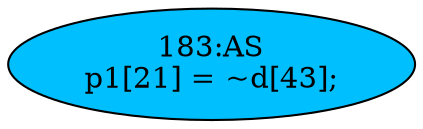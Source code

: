 strict digraph "" {
	node [label="\N"];
	"183:AS"	 [ast="<pyverilog.vparser.ast.Assign object at 0x7f40783b4d10>",
		def_var="['p1']",
		fillcolor=deepskyblue,
		label="183:AS
p1[21] = ~d[43];",
		statements="[]",
		style=filled,
		typ=Assign,
		use_var="['d']"];
}

